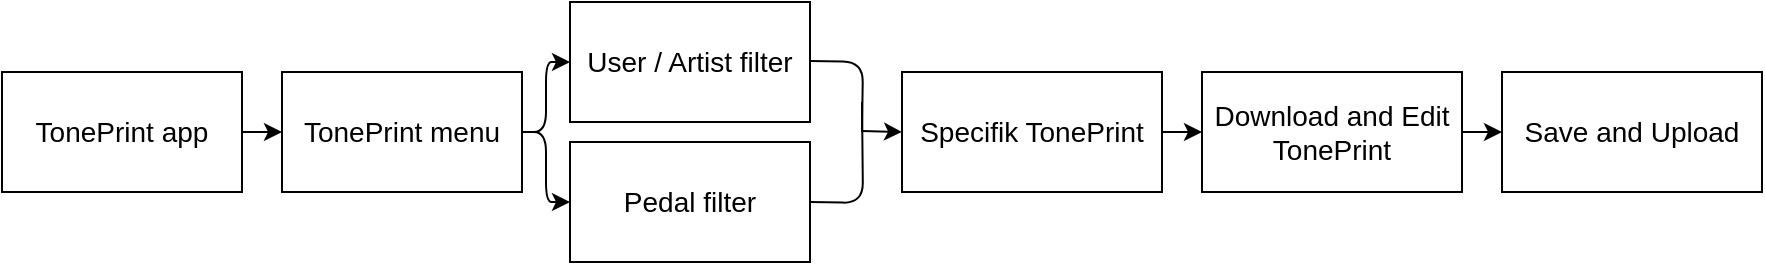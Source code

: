 <mxfile type="device" version="10.7.7"><diagram id="auS0gg_jwv2jUzMltq5P" name="Page-1"><mxGraphModel grid="1" shadow="0" math="0" pageHeight="1169" pageWidth="827" pageScale="1" page="1" fold="1" arrows="1" connect="1" tooltips="1" guides="1" gridSize="10" dy="574" dx="1010"><root><mxCell id="0" /><mxCell id="1" parent="0" /><mxCell id="zfawLLpBe3W7GdmDco_i-22" parent="1" target="zfawLLpBe3W7GdmDco_i-17" source="zfawLLpBe3W7GdmDco_i-16" edge="1" style="edgeStyle=elbowEdgeStyle;rounded=0;orthogonalLoop=1;jettySize=auto;html=1;exitX=1;exitY=0.5;exitDx=0;exitDy=0;entryX=0;entryY=0.5;entryDx=0;entryDy=0;fontSize=14;"><mxGeometry as="geometry" relative="1" /></mxCell><mxCell id="zfawLLpBe3W7GdmDco_i-16" value="TonePrint app" parent="1" style="rounded=0;whiteSpace=wrap;html=1;fontSize=14;" vertex="1"><mxGeometry as="geometry" height="60" width="120" y="80" x="80" /></mxCell><mxCell id="zfawLLpBe3W7GdmDco_i-17" value="TonePrint menu&lt;br&gt;" parent="1" style="rounded=0;whiteSpace=wrap;html=1;fontSize=14;" vertex="1"><mxGeometry as="geometry" height="60" width="120" y="80" x="220" /></mxCell><mxCell id="zfawLLpBe3W7GdmDco_i-18" value="User / Artist filter&lt;br&gt;" parent="1" style="rounded=0;whiteSpace=wrap;html=1;fontSize=14;" vertex="1"><mxGeometry as="geometry" height="60" width="120" y="45" x="364" /></mxCell><mxCell id="zfawLLpBe3W7GdmDco_i-19" value="Pedal filter&lt;br&gt;" parent="1" style="rounded=0;whiteSpace=wrap;html=1;fontSize=14;" vertex="1"><mxGeometry as="geometry" height="60" width="120" y="115" x="364" /></mxCell><mxCell id="zfawLLpBe3W7GdmDco_i-20" value="" parent="1" target="zfawLLpBe3W7GdmDco_i-18" edge="1" style="endArrow=classic;html=1;fontSize=14;edgeStyle=elbowEdgeStyle;entryX=0;entryY=0.5;entryDx=0;entryDy=0;"><mxGeometry as="geometry" relative="1" height="50" width="50"><mxPoint as="sourcePoint" y="110" x="340" /><mxPoint as="targetPoint" y="80" x="360" /></mxGeometry></mxCell><mxCell id="zfawLLpBe3W7GdmDco_i-21" value="" parent="1" target="zfawLLpBe3W7GdmDco_i-19" edge="1" style="endArrow=classic;html=1;fontSize=14;edgeStyle=elbowEdgeStyle;entryX=0;entryY=0.5;entryDx=0;entryDy=0;"><mxGeometry as="geometry" relative="1" height="50" width="50"><mxPoint as="sourcePoint" y="110" x="340" /><mxPoint as="targetPoint" y="60" x="390" /></mxGeometry></mxCell><mxCell id="zfawLLpBe3W7GdmDco_i-25" value="" parent="1" edge="1" style="endArrow=none;html=1;fontSize=14;edgeStyle=orthogonalEdgeStyle;endFill=0;"><mxGeometry as="geometry" relative="1" height="50" width="50"><mxPoint as="sourcePoint" y="145" x="484" /><mxPoint as="targetPoint" y="95" x="510" /></mxGeometry></mxCell><mxCell id="zfawLLpBe3W7GdmDco_i-26" value="" parent="1" edge="1" style="endArrow=none;html=1;fontSize=14;edgeStyle=orthogonalEdgeStyle;endFill=0;"><mxGeometry as="geometry" relative="1" height="50" width="50"><mxPoint as="sourcePoint" y="74.5" x="484" /><mxPoint as="targetPoint" y="110" x="510" /></mxGeometry></mxCell><mxCell id="zfawLLpBe3W7GdmDco_i-27" value="" parent="1" target="zfawLLpBe3W7GdmDco_i-28" edge="1" style="endArrow=classic;html=1;fontSize=14;endFill=1;entryX=0;entryY=0.5;entryDx=0;entryDy=0;"><mxGeometry as="geometry" relative="1" height="50" width="50"><mxPoint as="sourcePoint" y="109.5" x="510" /><mxPoint as="targetPoint" y="109.5" x="560" /></mxGeometry></mxCell><mxCell id="zfawLLpBe3W7GdmDco_i-30" parent="1" target="zfawLLpBe3W7GdmDco_i-29" source="zfawLLpBe3W7GdmDco_i-28" edge="1" style="edgeStyle=orthogonalEdgeStyle;rounded=0;orthogonalLoop=1;jettySize=auto;html=1;exitX=1;exitY=0.5;exitDx=0;exitDy=0;entryX=0;entryY=0.5;entryDx=0;entryDy=0;endArrow=classic;endFill=1;fontSize=14;"><mxGeometry as="geometry" relative="1" /></mxCell><mxCell id="zfawLLpBe3W7GdmDco_i-28" value="Specifik TonePrint&lt;br&gt;" parent="1" style="rounded=0;whiteSpace=wrap;html=1;fontSize=14;" vertex="1"><mxGeometry as="geometry" height="60" width="130" y="80" x="530" /></mxCell><mxCell id="zfawLLpBe3W7GdmDco_i-32" parent="1" target="zfawLLpBe3W7GdmDco_i-31" source="zfawLLpBe3W7GdmDco_i-29" edge="1" style="edgeStyle=orthogonalEdgeStyle;rounded=0;orthogonalLoop=1;jettySize=auto;html=1;exitX=1;exitY=0.5;exitDx=0;exitDy=0;entryX=0;entryY=0.5;entryDx=0;entryDy=0;endArrow=classic;endFill=1;fontSize=14;"><mxGeometry as="geometry" relative="1" /></mxCell><mxCell id="zfawLLpBe3W7GdmDco_i-29" value="Download and Edit TonePrint&lt;br&gt;" parent="1" style="rounded=0;whiteSpace=wrap;html=1;fontSize=14;" vertex="1"><mxGeometry as="geometry" height="60" width="130" y="80" x="680" /></mxCell><mxCell id="zfawLLpBe3W7GdmDco_i-31" value="Save and Upload&lt;br&gt;" parent="1" style="rounded=0;whiteSpace=wrap;html=1;fontSize=14;" vertex="1"><mxGeometry as="geometry" height="60" width="130" y="80" x="830" /></mxCell></root></mxGraphModel></diagram></mxfile>
